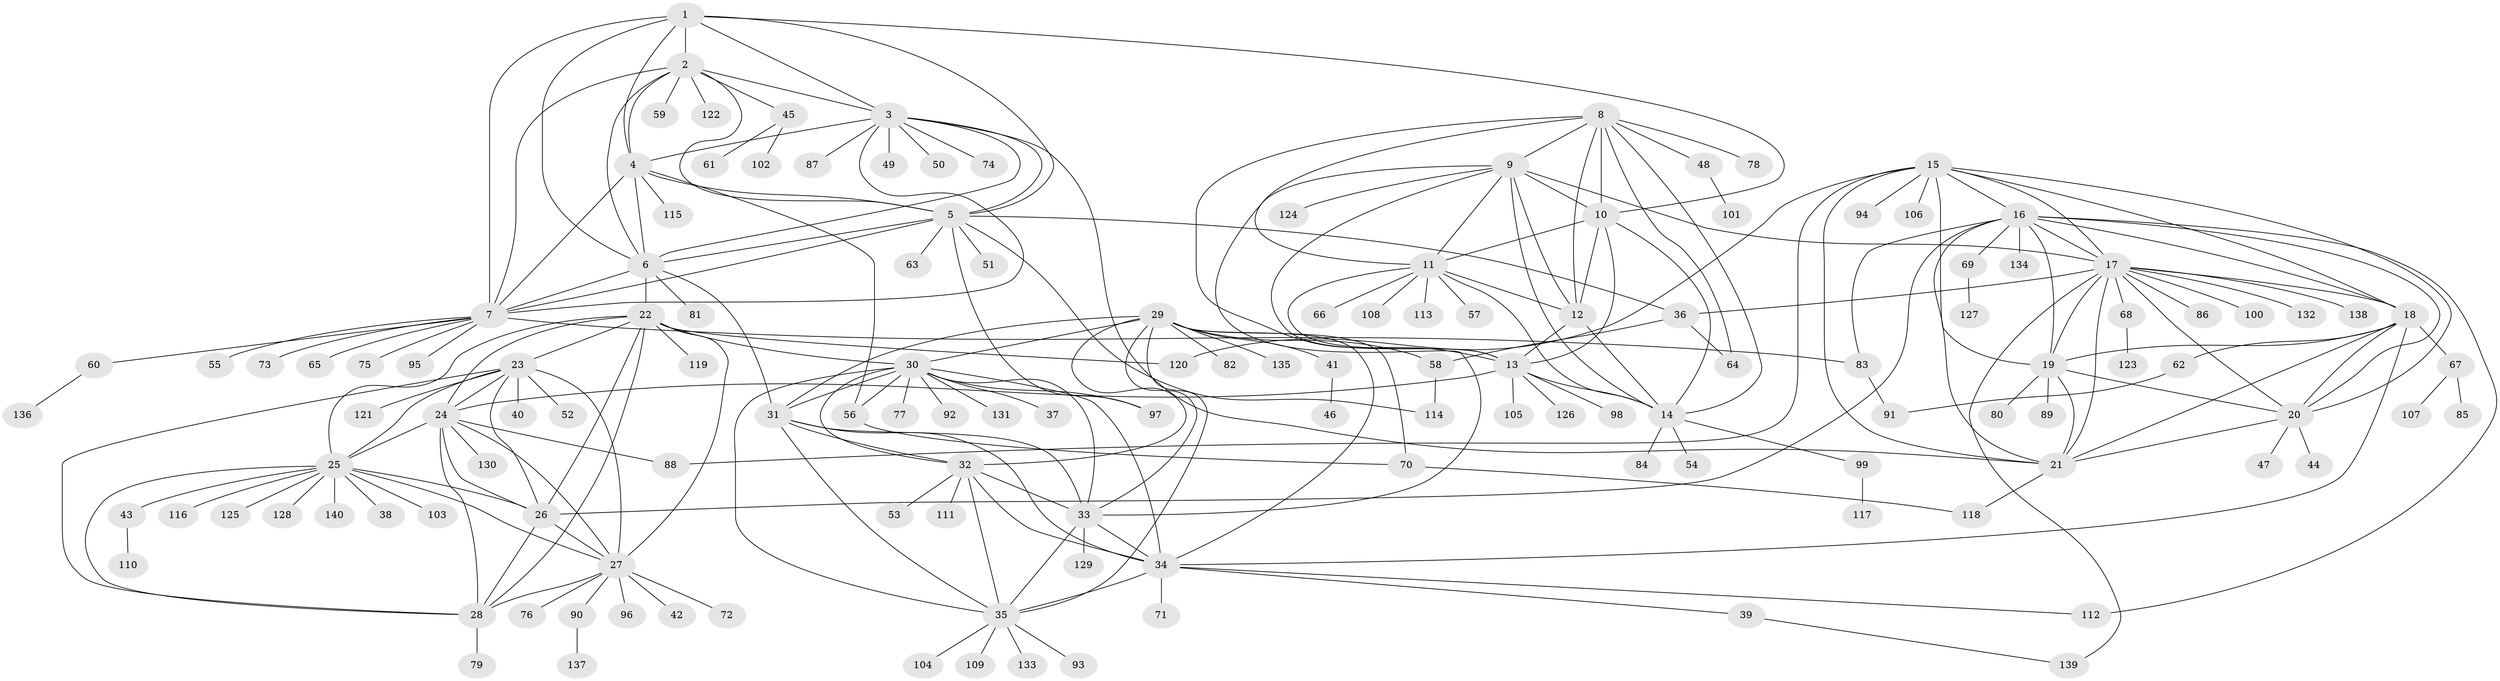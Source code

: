// coarse degree distribution, {11: 0.014285714285714285, 8: 0.08571428571428572, 7: 0.07142857142857142, 6: 0.1, 9: 0.04285714285714286, 12: 0.014285714285714285, 10: 0.02857142857142857, 5: 0.02857142857142857, 13: 0.014285714285714285, 3: 0.05714285714285714, 1: 0.42857142857142855, 2: 0.1, 4: 0.014285714285714285}
// Generated by graph-tools (version 1.1) at 2025/52/03/04/25 22:52:21]
// undirected, 140 vertices, 234 edges
graph export_dot {
  node [color=gray90,style=filled];
  1;
  2;
  3;
  4;
  5;
  6;
  7;
  8;
  9;
  10;
  11;
  12;
  13;
  14;
  15;
  16;
  17;
  18;
  19;
  20;
  21;
  22;
  23;
  24;
  25;
  26;
  27;
  28;
  29;
  30;
  31;
  32;
  33;
  34;
  35;
  36;
  37;
  38;
  39;
  40;
  41;
  42;
  43;
  44;
  45;
  46;
  47;
  48;
  49;
  50;
  51;
  52;
  53;
  54;
  55;
  56;
  57;
  58;
  59;
  60;
  61;
  62;
  63;
  64;
  65;
  66;
  67;
  68;
  69;
  70;
  71;
  72;
  73;
  74;
  75;
  76;
  77;
  78;
  79;
  80;
  81;
  82;
  83;
  84;
  85;
  86;
  87;
  88;
  89;
  90;
  91;
  92;
  93;
  94;
  95;
  96;
  97;
  98;
  99;
  100;
  101;
  102;
  103;
  104;
  105;
  106;
  107;
  108;
  109;
  110;
  111;
  112;
  113;
  114;
  115;
  116;
  117;
  118;
  119;
  120;
  121;
  122;
  123;
  124;
  125;
  126;
  127;
  128;
  129;
  130;
  131;
  132;
  133;
  134;
  135;
  136;
  137;
  138;
  139;
  140;
  1 -- 2;
  1 -- 3;
  1 -- 4;
  1 -- 5;
  1 -- 6;
  1 -- 7;
  1 -- 10;
  2 -- 3;
  2 -- 4;
  2 -- 5;
  2 -- 6;
  2 -- 7;
  2 -- 45;
  2 -- 59;
  2 -- 122;
  3 -- 4;
  3 -- 5;
  3 -- 6;
  3 -- 7;
  3 -- 21;
  3 -- 49;
  3 -- 50;
  3 -- 74;
  3 -- 87;
  4 -- 5;
  4 -- 6;
  4 -- 7;
  4 -- 56;
  4 -- 115;
  5 -- 6;
  5 -- 7;
  5 -- 36;
  5 -- 51;
  5 -- 63;
  5 -- 97;
  5 -- 114;
  6 -- 7;
  6 -- 22;
  6 -- 31;
  6 -- 81;
  7 -- 55;
  7 -- 60;
  7 -- 65;
  7 -- 73;
  7 -- 75;
  7 -- 83;
  7 -- 95;
  8 -- 9;
  8 -- 10;
  8 -- 11;
  8 -- 12;
  8 -- 13;
  8 -- 14;
  8 -- 48;
  8 -- 64;
  8 -- 78;
  9 -- 10;
  9 -- 11;
  9 -- 12;
  9 -- 13;
  9 -- 14;
  9 -- 17;
  9 -- 33;
  9 -- 124;
  10 -- 11;
  10 -- 12;
  10 -- 13;
  10 -- 14;
  11 -- 12;
  11 -- 13;
  11 -- 14;
  11 -- 57;
  11 -- 66;
  11 -- 108;
  11 -- 113;
  12 -- 13;
  12 -- 14;
  13 -- 14;
  13 -- 24;
  13 -- 98;
  13 -- 105;
  13 -- 126;
  14 -- 54;
  14 -- 84;
  14 -- 99;
  15 -- 16;
  15 -- 17;
  15 -- 18;
  15 -- 19;
  15 -- 20;
  15 -- 21;
  15 -- 88;
  15 -- 94;
  15 -- 106;
  15 -- 120;
  16 -- 17;
  16 -- 18;
  16 -- 19;
  16 -- 20;
  16 -- 21;
  16 -- 26;
  16 -- 69;
  16 -- 83;
  16 -- 112;
  16 -- 134;
  17 -- 18;
  17 -- 19;
  17 -- 20;
  17 -- 21;
  17 -- 36;
  17 -- 68;
  17 -- 86;
  17 -- 100;
  17 -- 132;
  17 -- 138;
  17 -- 139;
  18 -- 19;
  18 -- 20;
  18 -- 21;
  18 -- 34;
  18 -- 62;
  18 -- 67;
  19 -- 20;
  19 -- 21;
  19 -- 80;
  19 -- 89;
  20 -- 21;
  20 -- 44;
  20 -- 47;
  21 -- 118;
  22 -- 23;
  22 -- 24;
  22 -- 25;
  22 -- 26;
  22 -- 27;
  22 -- 28;
  22 -- 30;
  22 -- 119;
  22 -- 120;
  23 -- 24;
  23 -- 25;
  23 -- 26;
  23 -- 27;
  23 -- 28;
  23 -- 40;
  23 -- 52;
  23 -- 121;
  24 -- 25;
  24 -- 26;
  24 -- 27;
  24 -- 28;
  24 -- 88;
  24 -- 130;
  25 -- 26;
  25 -- 27;
  25 -- 28;
  25 -- 38;
  25 -- 43;
  25 -- 103;
  25 -- 116;
  25 -- 125;
  25 -- 128;
  25 -- 140;
  26 -- 27;
  26 -- 28;
  27 -- 28;
  27 -- 42;
  27 -- 72;
  27 -- 76;
  27 -- 90;
  27 -- 96;
  28 -- 79;
  29 -- 30;
  29 -- 31;
  29 -- 32;
  29 -- 33;
  29 -- 34;
  29 -- 35;
  29 -- 41;
  29 -- 58;
  29 -- 70;
  29 -- 82;
  29 -- 135;
  30 -- 31;
  30 -- 32;
  30 -- 33;
  30 -- 34;
  30 -- 35;
  30 -- 37;
  30 -- 56;
  30 -- 77;
  30 -- 92;
  30 -- 97;
  30 -- 131;
  31 -- 32;
  31 -- 33;
  31 -- 34;
  31 -- 35;
  32 -- 33;
  32 -- 34;
  32 -- 35;
  32 -- 53;
  32 -- 111;
  33 -- 34;
  33 -- 35;
  33 -- 129;
  34 -- 35;
  34 -- 39;
  34 -- 71;
  34 -- 112;
  35 -- 93;
  35 -- 104;
  35 -- 109;
  35 -- 133;
  36 -- 58;
  36 -- 64;
  39 -- 139;
  41 -- 46;
  43 -- 110;
  45 -- 61;
  45 -- 102;
  48 -- 101;
  56 -- 70;
  58 -- 114;
  60 -- 136;
  62 -- 91;
  67 -- 85;
  67 -- 107;
  68 -- 123;
  69 -- 127;
  70 -- 118;
  83 -- 91;
  90 -- 137;
  99 -- 117;
}
